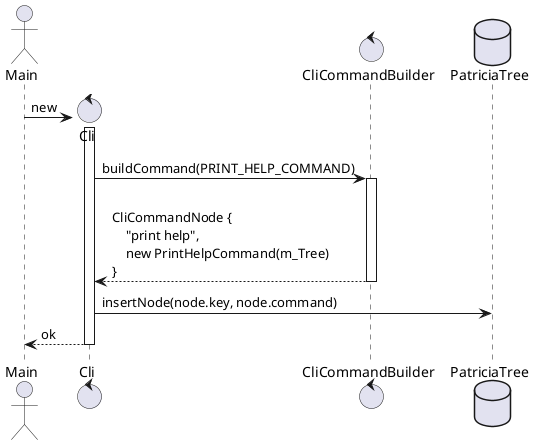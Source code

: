 @startuml CLI setup
actor Main
control Cli
control CliCommandBuilder
database PatriciaTree

create Cli
Main -> Cli: new
activate Cli
Cli -> CliCommandBuilder: buildCommand(PRINT_HELP_COMMAND)
activate CliCommandBuilder
CliCommandBuilder --> Cli: \n\
CliCommandNode {\n\
    "print help",\n\
    new PrintHelpCommand(m_Tree)\n\
}
deactivate CliCommandBuilder
Cli -> PatriciaTree: insertNode(node.key, node.command)
Cli --> Main: ok
deactivate Cli
@enduml



@startuml CLI usage
actor User
control Cli
database PatriciaTree
entity PrintHelpCommand

User -> Cli: types "minefield create"
activate Cli
Cli -> PatriciaTree: findNode("minefield create")
activate PatriciaTree
PatriciaTree --> Cli: obj: PrintHelpCommand as CliCommand
deactivate PatriciaTree
Cli -> PrintHelpCommand: execute()
activate PrintHelpCommand
PrintHelpCommand -> PatriciaTree: toString()
PrintHelpCommand --> Cli: ok
deactivate PrintHelpCommand
deactivate Cli
@enduml